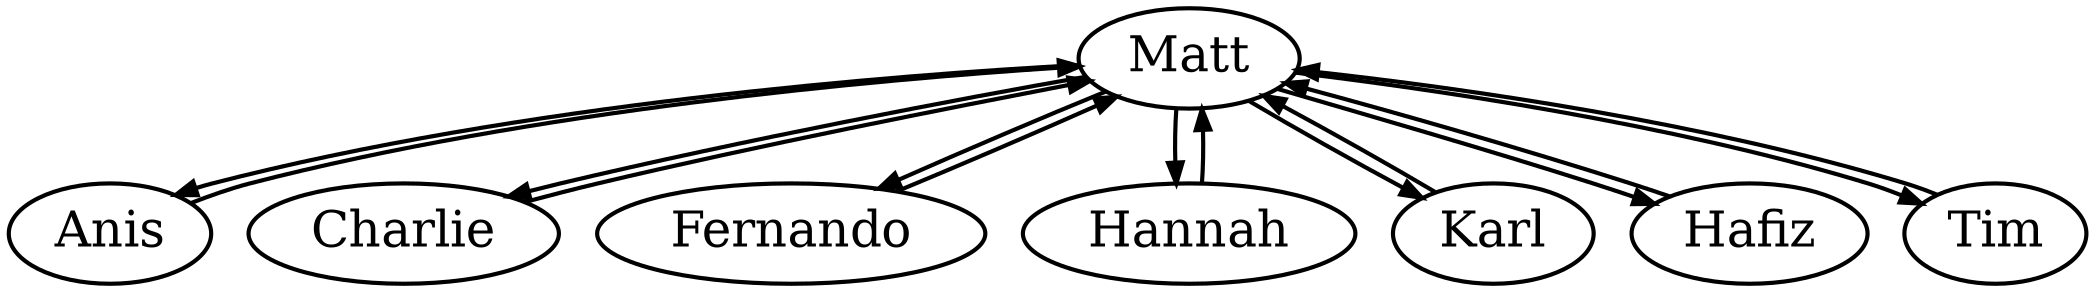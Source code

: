 digraph star {
  edge [penwidth=2] node [penwidth=2, fontsize=24]
//  Matt -> Hafiz -> Tim -> Anis -> Charlie -> Fernando -> Hannah -> Karl -> Matt [style=invis]
  Matt -> Anis -> Matt
  Matt -> Charlie -> Matt
  Matt -> Fernando -> Matt
  Matt -> Hannah -> Matt
  Matt -> Karl -> Matt
  Matt -> Hafiz -> Matt
  Matt -> Tim -> Matt
}

